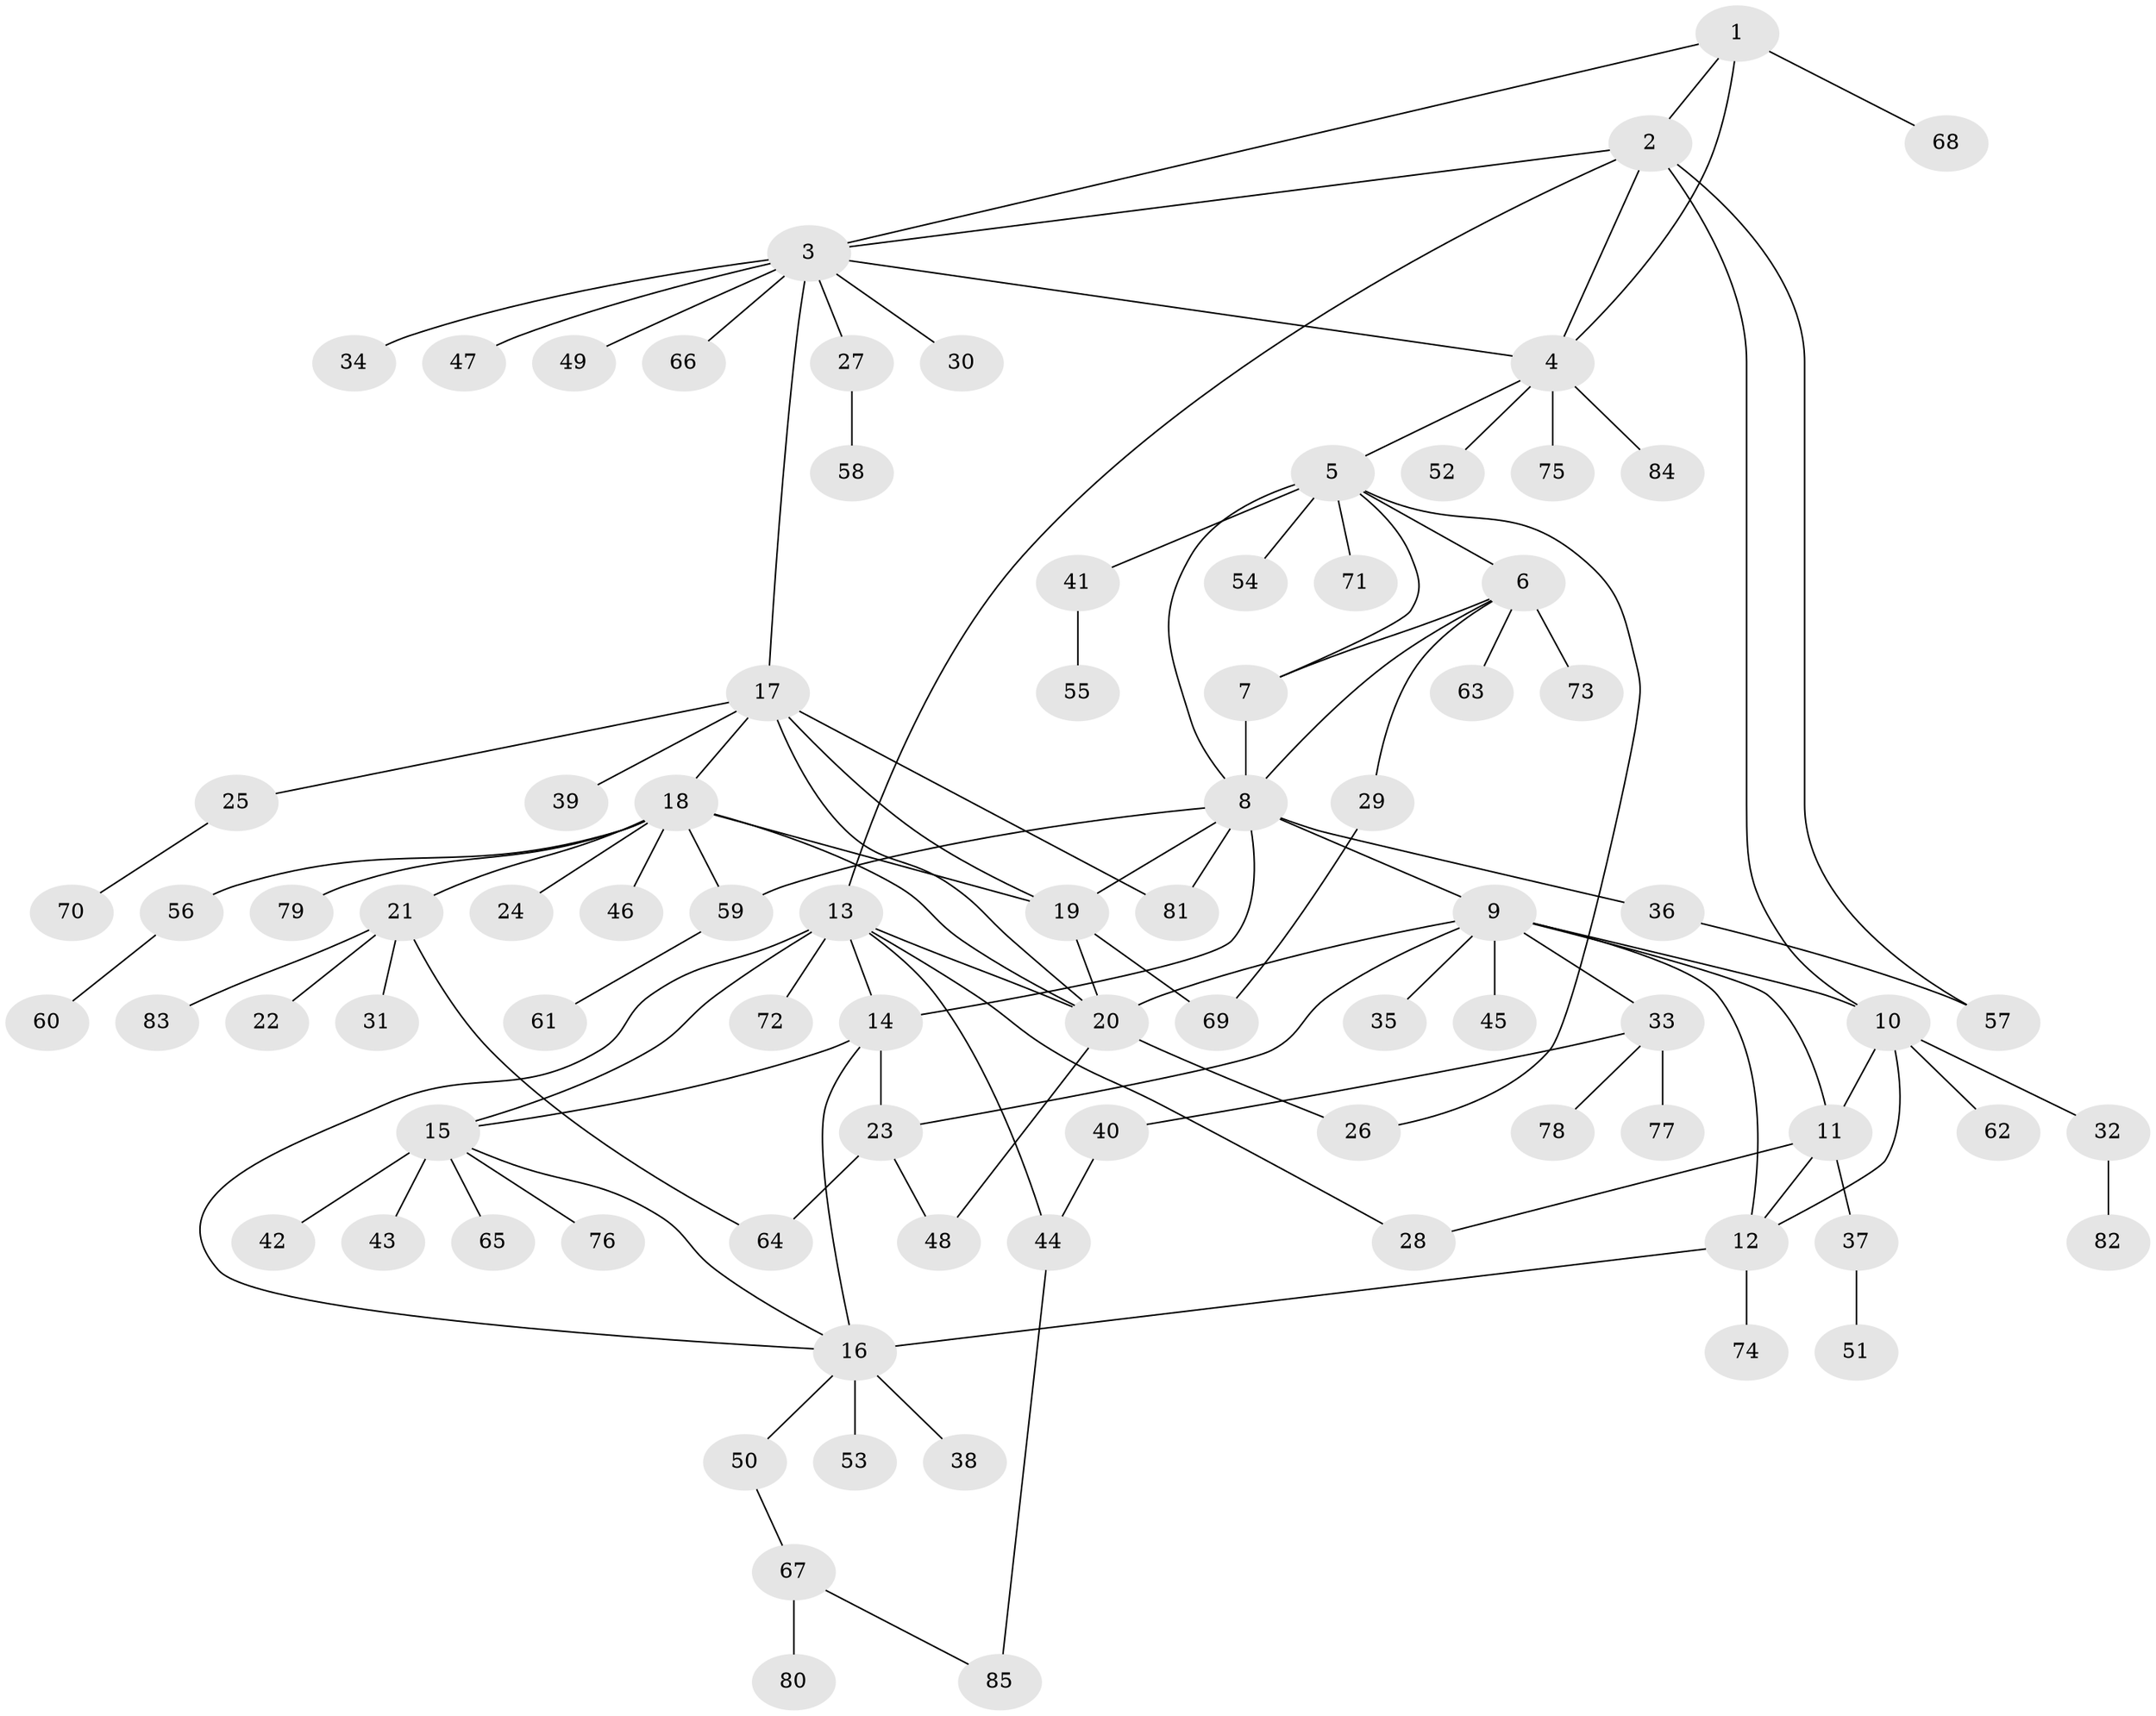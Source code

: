 // Generated by graph-tools (version 1.1) at 2025/26/03/09/25 03:26:40]
// undirected, 85 vertices, 116 edges
graph export_dot {
graph [start="1"]
  node [color=gray90,style=filled];
  1;
  2;
  3;
  4;
  5;
  6;
  7;
  8;
  9;
  10;
  11;
  12;
  13;
  14;
  15;
  16;
  17;
  18;
  19;
  20;
  21;
  22;
  23;
  24;
  25;
  26;
  27;
  28;
  29;
  30;
  31;
  32;
  33;
  34;
  35;
  36;
  37;
  38;
  39;
  40;
  41;
  42;
  43;
  44;
  45;
  46;
  47;
  48;
  49;
  50;
  51;
  52;
  53;
  54;
  55;
  56;
  57;
  58;
  59;
  60;
  61;
  62;
  63;
  64;
  65;
  66;
  67;
  68;
  69;
  70;
  71;
  72;
  73;
  74;
  75;
  76;
  77;
  78;
  79;
  80;
  81;
  82;
  83;
  84;
  85;
  1 -- 2;
  1 -- 3;
  1 -- 4;
  1 -- 68;
  2 -- 3;
  2 -- 4;
  2 -- 10;
  2 -- 13;
  2 -- 57;
  3 -- 4;
  3 -- 17;
  3 -- 27;
  3 -- 30;
  3 -- 34;
  3 -- 47;
  3 -- 49;
  3 -- 66;
  4 -- 5;
  4 -- 52;
  4 -- 75;
  4 -- 84;
  5 -- 6;
  5 -- 7;
  5 -- 8;
  5 -- 26;
  5 -- 41;
  5 -- 54;
  5 -- 71;
  6 -- 7;
  6 -- 8;
  6 -- 29;
  6 -- 63;
  6 -- 73;
  7 -- 8;
  8 -- 9;
  8 -- 14;
  8 -- 19;
  8 -- 36;
  8 -- 59;
  8 -- 81;
  9 -- 10;
  9 -- 11;
  9 -- 12;
  9 -- 20;
  9 -- 23;
  9 -- 33;
  9 -- 35;
  9 -- 45;
  10 -- 11;
  10 -- 12;
  10 -- 32;
  10 -- 62;
  11 -- 12;
  11 -- 28;
  11 -- 37;
  12 -- 16;
  12 -- 74;
  13 -- 14;
  13 -- 15;
  13 -- 16;
  13 -- 20;
  13 -- 28;
  13 -- 44;
  13 -- 72;
  14 -- 15;
  14 -- 16;
  14 -- 23;
  15 -- 16;
  15 -- 42;
  15 -- 43;
  15 -- 65;
  15 -- 76;
  16 -- 38;
  16 -- 50;
  16 -- 53;
  17 -- 18;
  17 -- 19;
  17 -- 20;
  17 -- 25;
  17 -- 39;
  17 -- 81;
  18 -- 19;
  18 -- 20;
  18 -- 21;
  18 -- 24;
  18 -- 46;
  18 -- 56;
  18 -- 59;
  18 -- 79;
  19 -- 20;
  19 -- 69;
  20 -- 26;
  20 -- 48;
  21 -- 22;
  21 -- 31;
  21 -- 64;
  21 -- 83;
  23 -- 48;
  23 -- 64;
  25 -- 70;
  27 -- 58;
  29 -- 69;
  32 -- 82;
  33 -- 40;
  33 -- 77;
  33 -- 78;
  36 -- 57;
  37 -- 51;
  40 -- 44;
  41 -- 55;
  44 -- 85;
  50 -- 67;
  56 -- 60;
  59 -- 61;
  67 -- 80;
  67 -- 85;
}
